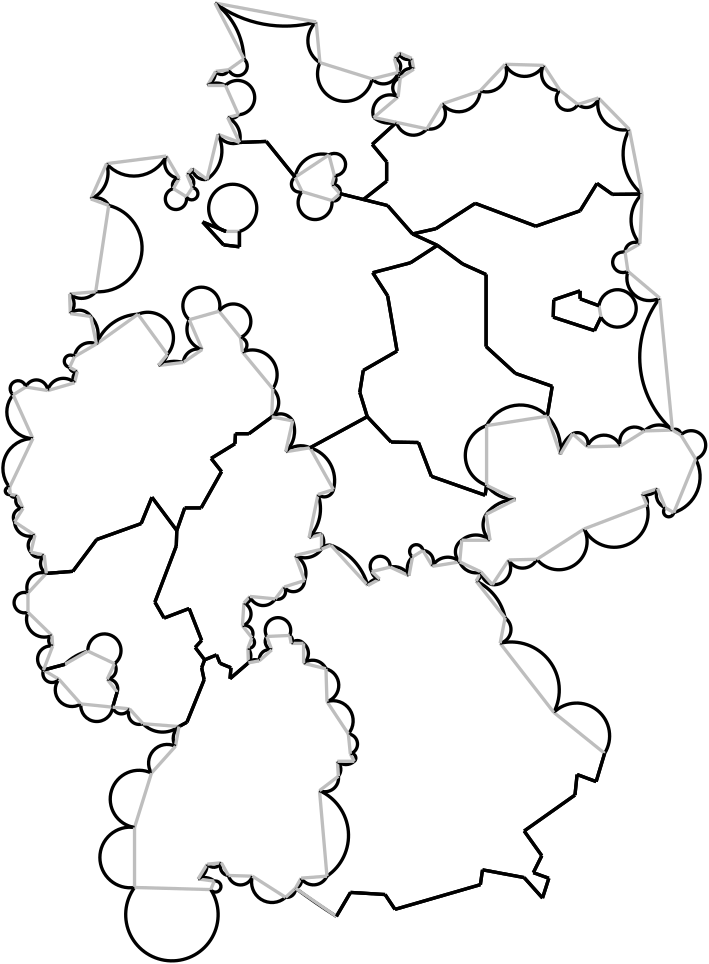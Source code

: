 <?xml version="1.0"?>
<!DOCTYPE ipe SYSTEM "ipe.dtd">
<ipe version="70005" creator="Ipe 7.1.1">
<info created="D:20110803231932" modified="D:20121130224223"/>
<ipestyle name="basic">
<pen name="heavier" value="0.8"/>
<pen name="fat" value="1.2"/>
<pen name="ultrafat" value="2"/>
<color name="red" value="1 0 0"/>
<color name="green" value="0 1 0"/>
<color name="blue" value="0 0 1"/>
<color name="yellow" value="1 1 0"/>
<color name="orange" value="1 0.647 0"/>
<color name="gold" value="1 0.843 0"/>
<color name="purple" value="0.627 0.125 0.941"/>
<color name="gray" value="0.745"/>
<color name="lightblue" value="0.678 0.847 0.902"/>
<color name="lightcyan" value="0.878 1 1"/>
<color name="lightgray" value="0.827"/>
<color name="lightgreen" value="0.565 0.933 0.565"/>
<color name="lightyellow" value="1 1 0.878"/>
<dashstyle name="dashed" value="[4] 0"/>
<dashstyle name="dotted" value="[1 3] 0"/>
<dashstyle name="dash dotted" value="[4 2 1 2] 0"/>
<dashstyle name="dash dot dotted" value="[4 2 1 2 1 2] 0"/>
</ipestyle>
<page>
<layer name="alpha"/>
<layer name="beta"/>
<view layers="alpha beta" active="beta"/>
<path layer="beta" stroke="black" pen="fat">
240.012 462.997 m
245.094 471.636 l
</path>
<path stroke="black" pen="fat">
245.094 471.636 m
257.545 470.874 l
</path>
<path stroke="black" pen="fat">
257.545 470.874 m
261.103 465.538 l
</path>
<path stroke="black" pen="fat">
261.103 465.538 m
291.849 474.432 l
</path>
<path stroke="black" pen="fat">
291.849 474.432 m
292.612 479.768 l
</path>
<path stroke="black" pen="fat">
292.612 479.768 m
307.604 476.973 l
</path>
<path stroke="black" pen="fat">
307.604 476.973 m
314.21 469.604 l
</path>
<path stroke="black" pen="fat">
314.21 469.604 m
316.497 476.719 l
</path>
<path stroke="black" pen="fat">
316.497 476.719 m
310.907 478.751 l
</path>
<path stroke="black" pen="fat">
310.907 478.751 m
313.956 484.85 l
</path>
<path stroke="black" pen="fat">
313.956 484.85 m
307.604 493.743 l
</path>
<path stroke="black" pen="fat">
307.604 493.743 m
325.899 506.703 l
</path>
<path stroke="black" pen="fat">
325.899 506.703 m
326.661 514.072 l
</path>
<path stroke="black" pen="fat">
326.661 514.072 m
333.522 511.531 l
</path>
<path stroke="black" pen="fat">
333.522 511.531 m
336.571 521.695 l
</path>
<path stroke="black" pen="fat">
157.489 548.385 m
3.4507 0 0 -3.4507 157.842 544.952 161.069 543.73 a
</path>
<path layer="alpha" stroke="gray" pen="fat">
157.489 548.385 m
161.069 543.73 l
</path>
<path layer="beta" stroke="black" pen="fat">
160.143 553.976 m
3.64195 0 0 -3.64195 157.081 552.004 157.489 548.385 a
</path>
<path layer="alpha" stroke="gray" pen="fat">
160.143 553.976 m
157.489 548.385 l
</path>
<path layer="beta" stroke="black" pen="fat">
150.526 558.495 m
-5.97714 0 0 5.97714 156.499 558.714 160.143 553.976 a
</path>
<path layer="alpha" stroke="gray" pen="fat">
150.526 558.495 m
160.143 553.976 l
</path>
<path layer="beta" stroke="black" pen="fat">
142.272 553.755 m
18.111 0 0 -18.111 155.101 540.971 150.526 558.495 a
</path>
<path layer="alpha" stroke="gray" pen="fat">
142.272 553.755 m
150.526 558.495 l
</path>
<path layer="beta" stroke="black" pen="fat">
134.56 551.679 m
142.272 553.755 l
</path>
<path stroke="black" pen="fat">
161.069 543.73 m
159.472 538.321 l
</path>
<path stroke="black" pen="fat">
140.15 548.376 m
3.29166 0 0 -3.29166 137.632 550.496 134.56 551.679 a
</path>
<path layer="alpha" stroke="gray" pen="fat">
140.15 548.376 m
134.56 551.679 l
</path>
<path layer="beta" stroke="black" pen="fat">
148.027 539.482 m
6.02032 0 0 -6.02032 144.821 544.577 140.15 548.376 a
</path>
<path layer="alpha" stroke="gray" pen="fat">
148.027 539.482 m
140.15 548.376 l
</path>
<path layer="beta" stroke="black" pen="fat">
159.472 538.321 m
5.75188 0 0 -5.75188 153.751 538.915 148.027 539.482 a
</path>
<path layer="alpha" stroke="gray" pen="fat">
159.472 538.321 m
148.027 539.482 l
</path>
<path layer="beta" stroke="black" pen="fat">
142.272 553.755 m
134.56 551.679 l
</path>
<path stroke="black" pen="fat">
159.472 538.321 m
161.069 543.73 l
</path>
<path stroke="black" pen="fat">
189.175 559.842 m
192.576 555.366 l
</path>
<path stroke="black" pen="fat">
191.502 562.348 m
189.175 559.842 l
</path>
<path stroke="black" pen="fat">
187.004 573.842 m
191.502 562.348 l
</path>
<path stroke="black" pen="fat">
177.985 570.4 m
187.004 573.842 l
</path>
<path stroke="black" pen="fat">
174.674 576.133 m
177.985 570.4 l
</path>
<path stroke="black" pen="fat">
182.372 596.362 m
174.674 576.133 l
</path>
<path stroke="black" pen="fat">
182.551 601.911 m
182.372 596.362 l
</path>
<path stroke="black" pen="fat">
173.6 613.906 m
182.551 601.911 l
</path>
<path stroke="black" pen="fat">
169.733 604.426 m
173.6 613.906 l
</path>
<path stroke="black" pen="fat">
153.729 598.689 m
169.733 604.426 l
</path>
<path stroke="black" pen="fat">
145.136 587.232 m
153.729 598.689 l
</path>
<path stroke="black" pen="fat">
135.576 586.491 m
145.136 587.232 l
</path>
<path stroke="black" pen="fat">
128.969 579.376 m
5.35403 0 0 -5.35403 133.927 581.397 135.576 586.491 a
</path>
<path layer="alpha" stroke="gray" pen="fat">
128.969 579.376 m
135.576 586.491 l
</path>
<path layer="beta" stroke="black" pen="fat">
128.969 572.515 m
-3.6748 0 0 3.6748 127.652 575.946 128.969 579.376 a
</path>
<path layer="alpha" stroke="gray" pen="fat">
128.969 572.515 m
128.969 579.376 l
</path>
<path layer="beta" stroke="black" pen="fat">
137.609 564.13 m
6.45104 0 0 -6.45104 134.904 569.986 128.969 572.515 a
</path>
<path layer="alpha" stroke="gray" pen="fat">
137.609 564.13 m
128.969 572.515 l
</path>
<path layer="beta" stroke="black" pen="fat">
137.863 560.318 m
2.05177 0 0 -2.05177 138.483 562.274 137.609 564.13 a
</path>
<path layer="alpha" stroke="gray" pen="fat">
137.863 560.318 m
137.609 564.13 l
</path>
<path layer="beta" stroke="black" pen="fat">
134.56 551.679 m
4.73885 0 0 -4.73885 137.178 555.629 137.863 560.318 a
</path>
<path layer="alpha" stroke="gray" pen="fat">
134.56 551.679 m
137.863 560.318 l
</path>
<path layer="beta" stroke="black" pen="fat">
165.56 537.703 m
3.27858 0 0 -3.27858 162.635 539.184 159.472 538.321 a
</path>
<path layer="alpha" stroke="gray" pen="fat">
165.56 537.703 m
159.472 538.321 l
</path>
<path layer="beta" stroke="black" pen="fat">
170.388 532.367 m
3.85946 0 0 -3.85946 169.009 535.972 165.56 537.703 a
</path>
<path layer="alpha" stroke="gray" pen="fat">
170.388 532.367 m
165.56 537.703 l
</path>
<path layer="beta" stroke="black" pen="fat">
183.347 531.351 m
9.73392 0 0 -9.73392 177.434 539.083 170.388 532.367 a
</path>
<path layer="alpha" stroke="gray" pen="fat">
183.347 531.351 m
170.388 532.367 l
</path>
<path layer="beta" stroke="black" pen="fat">
186.213 532.92 m
183.347 531.351 l
</path>
<path stroke="black" pen="fat">
192.397 548.206 m
186.213 532.92 l
</path>
<path stroke="black" pen="fat">
191.502 552.502 m
192.397 548.206 l
</path>
<path stroke="black" pen="fat">
192.576 555.366 m
191.502 552.502 l
</path>
<path stroke="black" pen="fat">
200.274 709.591 m
-8.65994 0 0 8.65994 202.691 717.907 205.108 709.591 a
</path>
<path layer="alpha" stroke="gray" pen="fat">
200.274 709.591 m
205.108 709.591 l
</path>
<path layer="beta" stroke="black" pen="fat">
191.86 712.993 m
200.274 709.591 l
</path>
<path stroke="black" pen="fat">
199.379 704.758 m
191.86 712.993 l
</path>
<path stroke="black" pen="fat">
205.108 704.042 m
199.379 704.758 l
</path>
<path stroke="black" pen="fat">
205.108 709.591 m
205.108 704.042 l
</path>
<path stroke="black" pen="fat">
182.551 601.911 m
173.6 613.906 l
</path>
<path stroke="black" pen="fat">
173.6 613.906 m
169.733 604.426 l
</path>
<path stroke="black" pen="fat">
169.733 604.426 m
153.729 598.689 l
</path>
<path stroke="black" pen="fat">
153.729 598.689 m
145.136 587.232 l
</path>
<path stroke="black" pen="fat">
145.136 587.232 m
135.576 586.491 l
</path>
<path stroke="black" pen="fat">
206.182 666.179 m
8.93056 0 0 -8.93056 209.741 657.988 217.102 652.932 a
</path>
<path layer="alpha" stroke="gray" pen="fat">
206.182 666.179 m
217.102 652.932 l
</path>
<path layer="beta" stroke="black" pen="fat">
205.466 671.371 m
2.72462 0 0 -2.72462 205.085 668.673 206.182 666.179 a
</path>
<path layer="alpha" stroke="gray" pen="fat">
205.466 671.371 m
206.182 666.179 l
</path>
<path layer="beta" stroke="black" pen="fat">
197.768 680.859 m
-6.3261 0 0 6.3261 202.893 677.15 205.466 671.371 a
</path>
<path layer="alpha" stroke="gray" pen="fat">
197.768 680.859 m
205.466 671.371 l
</path>
<path layer="beta" stroke="black" pen="fat">
187.027 677.815 m
-6.67031 0 0 6.67031 191.402 682.85 197.768 680.859 a
</path>
<path layer="alpha" stroke="gray" pen="fat">
187.027 677.815 m
197.768 680.859 l
</path>
<path layer="beta" stroke="black" pen="fat">
191.681 667.074 m
7.60711 0 0 -7.60711 193.813 674.376 187.027 677.815 a
</path>
<path layer="alpha" stroke="gray" pen="fat">
191.681 667.074 m
187.027 677.815 l
</path>
<path layer="beta" stroke="black" pen="fat">
184.878 662.42 m
5.34786 0 0 -5.34786 190.204 661.934 191.681 667.074 a
</path>
<path layer="alpha" stroke="gray" pen="fat">
184.878 662.42 m
191.681 667.074 l
</path>
<path layer="beta" stroke="black" pen="fat">
175.928 661.346 m
12.1559 0 0 -12.1559 181.748 650.674 184.878 662.42 a
</path>
<path layer="alpha" stroke="gray" pen="fat">
175.928 661.346 m
184.878 662.42 l
</path>
<path layer="beta" stroke="black" pen="fat">
179.15 665.284 m
6.83148 0 0 -6.83148 172.632 667.33 175.928 661.346 a
</path>
<path layer="alpha" stroke="gray" pen="fat">
179.15 665.284 m
175.928 661.346 l
</path>
<path layer="beta" stroke="black" pen="fat">
168.588 679.785 m
9.22451 0 0 -9.22451 172.129 671.267 179.15 665.284 a
</path>
<path layer="alpha" stroke="gray" pen="fat">
168.588 679.785 m
179.15 665.284 l
</path>
<path layer="beta" stroke="black" pen="fat">
153.617 669.074 m
16.9283 0 0 -16.9283 169.369 662.875 168.588 679.785 a
</path>
<path layer="alpha" stroke="gray" pen="fat">
153.617 669.074 m
168.588 679.785 l
</path>
<path layer="beta" stroke="black" pen="fat">
217.102 652.932 m
6.67881 0 0 -6.67881 212.567 648.029 216.744 642.817 a
</path>
<path layer="alpha" stroke="gray" pen="fat">
217.102 652.932 m
216.744 642.817 l
</path>
<path layer="beta" stroke="black" pen="fat">
145.74 664.501 m
5.62929 0 0 -5.62929 151.34 663.926 153.617 669.074 a
</path>
<path layer="alpha" stroke="gray" pen="fat">
145.74 664.501 m
153.617 669.074 l
</path>
<path layer="beta" stroke="black" pen="fat">
143.961 660.689 m
-2.20331 0 0 2.20331 144.256 662.873 145.74 664.501 a
</path>
<path layer="alpha" stroke="gray" pen="fat">
143.961 660.689 m
145.74 664.501 l
</path>
<path layer="beta" stroke="black" pen="fat">
146.756 659.164 m
2.02007 0 0 -2.02007 145.954 661.018 143.961 660.689 a
</path>
<path layer="alpha" stroke="gray" pen="fat">
146.756 659.164 m
143.961 660.689 l
</path>
<path layer="beta" stroke="black" pen="fat">
145.74 655.099 m
2.65174 0 0 -2.65174 147.825 656.737 146.756 659.164 a
</path>
<path layer="alpha" stroke="gray" pen="fat">
145.74 655.099 m
146.756 659.164 l
</path>
<path layer="beta" stroke="black" pen="fat">
136.084 652.304 m
5.81753 0 0 -5.81753 141.726 650.888 145.74 655.099 a
</path>
<path layer="alpha" stroke="gray" pen="fat">
136.084 652.304 m
145.74 655.099 l
</path>
<path layer="beta" stroke="black" pen="fat">
128.207 653.574 m
4.08942 0 0 -4.08942 132.002 652.051 136.084 652.304 a
</path>
<path layer="alpha" stroke="gray" pen="fat">
128.207 653.574 m
136.084 652.304 l
</path>
<path layer="beta" stroke="black" pen="fat">
123.633 650.779 m
-2.84925 0 0 2.84925 125.416 653.002 128.207 653.574 a
</path>
<path layer="alpha" stroke="gray" pen="fat">
123.633 650.779 m
128.207 653.574 l
</path>
<path layer="beta" stroke="black" pen="fat">
130.748 635.025 m
9.57093 0 0 -9.57093 130.937 644.594 123.633 650.779 a
</path>
<path layer="alpha" stroke="gray" pen="fat">
130.748 635.025 m
123.633 650.779 l
</path>
<path layer="beta" stroke="black" pen="fat">
122.363 617.492 m
10.7503 0 0 -10.7503 130.703 624.275 130.748 635.025 a
</path>
<path layer="alpha" stroke="gray" pen="fat">
122.363 617.492 m
130.748 635.025 l
</path>
<path layer="beta" stroke="black" pen="fat">
122.617 614.95 m
-1.32368 0 0 1.32368 122.145 616.186 122.363 617.492 a
</path>
<path layer="alpha" stroke="gray" pen="fat">
122.617 614.95 m
122.363 617.492 l
</path>
<path layer="beta" stroke="black" pen="fat">
125.158 614.442 m
1.46227 0 0 -1.46227 124.02 615.361 122.617 614.95 a
</path>
<path layer="alpha" stroke="gray" pen="fat">
125.158 614.442 m
122.617 614.95 l
</path>
<path layer="beta" stroke="black" pen="fat">
127.191 609.868 m
2.83997 0 0 -2.83997 127.401 612.7 125.158 614.442 a
</path>
<path layer="alpha" stroke="gray" pen="fat">
127.191 609.868 m
125.158 614.442 l
</path>
<path layer="beta" stroke="black" pen="fat">
124.141 605.04 m
3.24389 0 0 -3.24389 126.967 606.632 127.191 609.868 a
</path>
<path layer="alpha" stroke="gray" pen="fat">
124.141 605.04 m
127.191 609.868 l
</path>
<path layer="beta" stroke="black" pen="fat">
131.51 600.213 m
5.43324 0 0 -5.43324 129.569 605.288 124.141 605.04 a
</path>
<path layer="alpha" stroke="gray" pen="fat">
131.51 600.213 m
124.141 605.04 l
</path>
<path layer="beta" stroke="black" pen="fat">
129.986 594.114 m
3.85699 0 0 -3.85699 132.917 596.622 131.51 600.213 a
</path>
<path layer="alpha" stroke="gray" pen="fat">
129.986 594.114 m
131.51 600.213 l
</path>
<path layer="beta" stroke="black" pen="fat">
134.814 593.098 m
3.05619 0 0 -3.05619 132.772 595.371 129.986 594.114 a
</path>
<path layer="alpha" stroke="gray" pen="fat">
134.814 593.098 m
129.986 594.114 l
</path>
<path layer="beta" stroke="black" pen="fat">
135.576 586.491 m
4.12003 0 0 -4.12003 137.611 590.073 134.814 593.098 a
</path>
<path layer="alpha" stroke="gray" pen="fat">
135.576 586.491 m
134.814 593.098 l
</path>
<path layer="beta" stroke="black" pen="fat">
185.416 610.057 m
182.551 601.911 l
</path>
<path stroke="black" pen="fat">
191.323 610.057 m
185.416 610.057 l
</path>
<path stroke="black" pen="fat">
198.663 623.125 m
191.323 610.057 l
</path>
<path stroke="black" pen="fat">
194.904 627.888 m
198.663 623.125 l
</path>
<path stroke="black" pen="fat">
203.496 633.15 m
194.904 627.888 l
</path>
<path stroke="black" pen="fat">
203.675 636.76 m
203.496 633.15 l
</path>
<path stroke="black" pen="fat">
208.509 636.76 m
203.675 636.76 l
</path>
<path stroke="black" pen="fat">
216.744 642.817 m
208.509 636.76 l
</path>
<path stroke="black" pen="fat">
192.576 555.366 m
189.175 559.842 l
</path>
<path stroke="black" pen="fat">
189.175 559.842 m
191.502 562.348 l
</path>
<path stroke="black" pen="fat">
191.502 562.348 m
187.004 573.842 l
</path>
<path stroke="black" pen="fat">
187.004 573.842 m
177.985 570.4 l
</path>
<path stroke="black" pen="fat">
177.985 570.4 m
174.674 576.133 l
</path>
<path stroke="black" pen="fat">
174.674 576.133 m
182.372 596.362 l
</path>
<path stroke="black" pen="fat">
182.372 596.362 m
182.551 601.911 l
</path>
<path stroke="black" pen="fat">
182.551 601.911 m
185.416 610.057 l
</path>
<path stroke="black" pen="fat">
185.416 610.057 m
191.323 610.057 l
</path>
<path stroke="black" pen="fat">
191.323 610.057 m
198.663 623.125 l
</path>
<path stroke="black" pen="fat">
198.663 623.125 m
194.904 627.888 l
</path>
<path stroke="black" pen="fat">
194.904 627.888 m
203.496 633.15 l
</path>
<path stroke="black" pen="fat">
203.496 633.15 m
203.675 636.76 l
</path>
<path stroke="black" pen="fat">
203.675 636.76 m
208.509 636.76 l
</path>
<path stroke="black" pen="fat">
208.509 636.76 m
216.744 642.817 l
</path>
<path stroke="black" pen="fat">
230.528 631.718 m
12.2943 0 0 -12.2943 227.081 619.917 238.942 616.68 a
</path>
<path layer="alpha" stroke="gray" pen="fat">
230.528 631.718 m
238.942 616.68 l
</path>
<path layer="beta" stroke="black" pen="fat">
234.646 600.569 m
4.86609 0 0 -4.86609 230.588 597.883 234.646 595.198 a
</path>
<path layer="alpha" stroke="gray" pen="fat">
234.646 600.569 m
234.646 595.198 l
</path>
<path layer="beta" stroke="black" pen="fat">
230.17 599.316 m
4.4841 0 0 -4.4841 233.442 596.25 234.646 600.569 a
</path>
<path layer="alpha" stroke="gray" pen="fat">
230.17 599.316 m
234.646 600.569 l
</path>
<path layer="beta" stroke="black" pen="fat">
233.393 614.89 m
15.2942 0 0 -15.2942 218.988 609.751 230.17 599.316 a
</path>
<path layer="alpha" stroke="gray" pen="fat">
233.393 614.89 m
230.17 599.316 l
</path>
<path layer="beta" stroke="black" pen="fat">
238.942 616.68 m
3.37866 0 0 -3.37866 235.643 617.41 233.393 614.89 a
</path>
<path layer="alpha" stroke="gray" pen="fat">
238.942 616.68 m
233.393 614.89 l
</path>
<path layer="beta" stroke="black" pen="fat">
221.756 630.286 m
7.96123 0 0 -7.96123 227.206 624.483 230.528 631.718 a
</path>
<path layer="alpha" stroke="gray" pen="fat">
221.756 630.286 m
230.528 631.718 l
</path>
<path layer="beta" stroke="black" pen="fat">
224.263 641.385 m
10.1773 0 0 -10.1773 214.778 637.695 221.756 630.286 a
</path>
<path layer="alpha" stroke="gray" pen="fat">
224.263 641.385 m
221.756 630.286 l
</path>
<path layer="beta" stroke="black" pen="fat">
216.744 642.817 m
5.04818 0 0 -5.04818 219.888 638.867 224.263 641.385 a
</path>
<path layer="alpha" stroke="gray" pen="fat">
216.744 642.817 m
224.263 641.385 l
</path>
<path layer="beta" stroke="black" pen="fat">
196.873 557.157 m
192.576 555.366 l
</path>
<path stroke="black" pen="fat">
198.126 554.113 m
196.873 557.157 l
</path>
<path stroke="black" pen="fat">
202.064 552.502 m
198.126 554.113 l
</path>
<path stroke="black" pen="fat">
201.706 548.564 m
202.064 552.502 l
</path>
<path stroke="black" pen="fat">
208.33 554.292 m
201.706 548.564 l
</path>
<path stroke="black" pen="fat">
208.151 559.573 m
4.06292 0 0 -4.06292 205.156 556.828 208.33 554.292 a
</path>
<path layer="alpha" stroke="gray" pen="fat">
208.151 559.573 m
208.33 554.292 l
</path>
<path layer="beta" stroke="black" pen="fat">
209.583 563.333 m
2.05437 0 0 -2.05437 208.478 561.601 208.151 559.573 a
</path>
<path layer="alpha" stroke="gray" pen="fat">
209.583 563.333 m
208.151 559.573 l
</path>
<path layer="beta" stroke="black" pen="fat">
206.182 567.629 m
2.94527 0 0 -2.94527 207.035 564.81 209.583 563.333 a
</path>
<path layer="alpha" stroke="gray" pen="fat">
206.182 567.629 m
209.583 563.333 l
</path>
<path layer="beta" stroke="black" pen="fat">
206.719 575.864 m
4.42232 0 0 -4.42232 204.863 571.85 206.182 567.629 a
</path>
<path layer="alpha" stroke="gray" pen="fat">
206.719 575.864 m
206.182 567.629 l
</path>
<path layer="beta" stroke="black" pen="fat">
208.867 578.191 m
1.77217 0 0 -1.77217 207.208 577.567 206.719 575.864 a
</path>
<path layer="alpha" stroke="gray" pen="fat">
208.867 578.191 m
206.719 575.864 l
</path>
<path layer="beta" stroke="black" pen="fat">
217.997 577.296 m
5.13119 0 0 -5.13119 213.656 580.032 208.867 578.191 a
</path>
<path layer="alpha" stroke="gray" pen="fat">
217.997 577.296 m
208.867 578.191 l
</path>
<path layer="beta" stroke="black" pen="fat">
221.219 581.593 m
2.82867 0 0 -2.82867 218.897 579.978 217.997 577.296 a
</path>
<path layer="alpha" stroke="gray" pen="fat">
221.219 581.593 m
217.997 577.296 l
</path>
<path layer="beta" stroke="black" pen="fat">
228.559 583.92 m
4.04546 0 0 -4.04546 224.514 583.941 221.219 581.593 a
</path>
<path layer="alpha" stroke="gray" pen="fat">
228.559 583.92 m
221.219 581.593 l
</path>
<path layer="beta" stroke="black" pen="fat">
225.217 592.95 m
7.30963 0 0 -7.30963 221.73 586.526 228.559 583.92 a
</path>
<path layer="alpha" stroke="gray" pen="fat">
225.217 592.95 m
228.559 583.92 l
</path>
<path layer="beta" stroke="black" pen="fat">
234.646 595.198 m
7.34074 0 0 -7.34074 228.653 599.437 225.217 592.95 a
</path>
<path layer="alpha" stroke="gray" pen="fat">
234.646 595.198 m
225.217 592.95 l
</path>
<path layer="beta" stroke="black" pen="fat">
238.405 726.419 m
2.45793 0 0 -2.45793 238.955 724.023 241.27 723.197 a
</path>
<path layer="alpha" stroke="gray" pen="fat">
238.405 726.419 m
241.27 723.197 l
</path>
<path layer="beta" stroke="black" pen="fat">
239.3 729.642 m
1.91145 0 0 -1.91145 237.961 728.278 238.405 726.419 a
</path>
<path layer="alpha" stroke="gray" pen="fat">
239.3 729.642 m
238.405 726.419 l
</path>
<path layer="beta" stroke="black" pen="fat">
237.331 737.16 m
-4.01836 0 0 4.01836 239.306 733.66 239.3 729.642 a
</path>
<path layer="alpha" stroke="gray" pen="fat">
237.331 737.16 m
239.3 729.642 l
</path>
<path layer="beta" stroke="black" pen="fat">
225.158 729.104 m
9.87713 0 0 -9.87713 234.917 727.582 237.331 737.16 a
</path>
<path layer="alpha" stroke="gray" pen="fat">
225.158 729.104 m
237.331 737.16 l
</path>
<path layer="beta" stroke="black" pen="fat">
227.664 723.913 m
2.90197 0 0 -2.90197 226.716 726.656 225.158 729.104 a
</path>
<path layer="alpha" stroke="gray" pen="fat">
227.664 723.913 m
225.158 729.104 l
</path>
<path layer="beta" stroke="black" pen="fat">
238.405 720.691 m
-6.11171 0 0 6.11171 232.336 719.972 227.664 723.913 a
</path>
<path layer="alpha" stroke="gray" pen="fat">
238.405 720.691 m
227.664 723.913 l
</path>
<path layer="beta" stroke="black" pen="fat">
241.27 723.197 m
2.15435 0 0 -2.15435 239.173 722.704 238.405 720.691 a
</path>
<path layer="alpha" stroke="gray" pen="fat">
241.27 723.197 m
238.405 720.691 l
</path>
<path layer="beta" stroke="black" pen="fat">
183.347 531.351 m
186.213 532.92 l
</path>
<path stroke="black" pen="fat">
186.213 532.92 m
192.397 548.206 l
</path>
<path stroke="black" pen="fat">
192.397 548.206 m
191.502 552.502 l
</path>
<path stroke="black" pen="fat">
191.502 552.502 m
192.576 555.366 l
</path>
<path stroke="black" pen="fat">
192.576 555.366 m
196.873 557.157 l
</path>
<path stroke="black" pen="fat">
196.873 557.157 m
198.126 554.113 l
</path>
<path stroke="black" pen="fat">
198.126 554.113 m
202.064 552.502 l
</path>
<path stroke="black" pen="fat">
202.064 552.502 m
201.706 548.564 l
</path>
<path stroke="black" pen="fat">
201.706 548.564 m
208.33 554.292 l
</path>
<path stroke="black" pen="fat">
245.029 521.532 m
1.55408 0 0 -1.55408 245.468 520.041 246.461 518.846 a
</path>
<path layer="alpha" stroke="gray" pen="fat">
245.029 521.532 m
246.461 518.846 l
</path>
<path layer="beta" stroke="black" pen="fat">
244.313 528.692 m
3.66992 0 0 -3.66992 243.951 525.04 245.029 521.532 a
</path>
<path layer="alpha" stroke="gray" pen="fat">
244.313 528.692 m
245.029 521.532 l
</path>
<path layer="beta" stroke="black" pen="fat">
236.615 540.329 m
7.26138 0 0 -7.26138 238.784 533.399 244.313 528.692 a
</path>
<path layer="alpha" stroke="gray" pen="fat">
236.615 540.329 m
244.313 528.692 l
</path>
<path layer="beta" stroke="black" pen="fat">
236.257 552.144 m
6.15735 0 0 -6.15735 234.71 546.184 236.615 540.329 a
</path>
<path layer="alpha" stroke="gray" pen="fat">
236.257 552.144 m
236.615 540.329 l
</path>
<path layer="beta" stroke="black" pen="fat">
228.201 554.113 m
5.30076 0 0 -5.30076 231.445 549.921 236.257 552.144 a
</path>
<path layer="alpha" stroke="gray" pen="fat">
228.201 554.113 m
236.257 552.144 l
</path>
<path layer="beta" stroke="black" pen="fat">
228.201 561.274 m
4.55594 0 0 -4.55594 225.384 557.693 228.201 554.113 a
</path>
<path layer="alpha" stroke="gray" pen="fat">
228.201 561.274 m
228.201 554.113 l
</path>
<path layer="beta" stroke="black" pen="fat">
223.726 561.274 m
2.91477 0 0 -2.91477 225.963 559.406 228.201 561.274 a
</path>
<path layer="alpha" stroke="gray" pen="fat">
223.726 561.274 m
228.201 561.274 l
</path>
<path layer="beta" stroke="black" pen="fat">
223.189 564.138 m
1.89657 0 0 -1.89657 222.264 562.482 223.726 561.274 a
</path>
<path layer="alpha" stroke="gray" pen="fat">
223.189 564.138 m
223.726 561.274 l
</path>
<path layer="beta" stroke="black" pen="fat">
214.954 563.78 m
-4.58567 0 0 4.58567 218.984 565.968 223.189 564.138 a
</path>
<path layer="alpha" stroke="gray" pen="fat">
214.954 563.78 m
223.189 564.138 l
</path>
<path layer="beta" stroke="black" pen="fat">
216.744 558.947 m
3.12689 0 0 -3.12689 217.51 561.979 214.954 563.78 a
</path>
<path layer="alpha" stroke="gray" pen="fat">
216.744 558.947 m
214.954 563.78 l
</path>
<path layer="beta" stroke="black" pen="fat">
212.268 555.008 m
3.63061 0 0 -3.63061 215.875 555.422 216.744 558.947 a
</path>
<path layer="alpha" stroke="gray" pen="fat">
212.268 555.008 m
216.744 558.947 l
</path>
<path layer="beta" stroke="black" pen="fat">
208.33 554.292 m
3.07959 0 0 -3.07959 210.718 552.347 212.268 555.008 a
</path>
<path layer="alpha" stroke="gray" pen="fat">
208.33 554.292 m
212.268 555.008 l
</path>
<path layer="beta" stroke="black" pen="fat">
227.306 476.777 m
2.81692 0 0 -2.81692 224.628 475.903 225.274 473.161 a
</path>
<path layer="alpha" stroke="gray" pen="fat">
227.306 476.777 m
225.274 473.161 l
</path>
<path layer="beta" stroke="black" pen="fat">
236.615 477.493 m
5.31364 0 0 -5.31364 231.766 479.666 227.306 476.777 a
</path>
<path layer="alpha" stroke="gray" pen="fat">
236.615 477.493 m
227.306 476.777 l
</path>
<path layer="beta" stroke="black" pen="fat">
233.93 508.284 m
17.7011 0 0 -17.7011 226.674 492.139 236.615 477.493 a
</path>
<path layer="alpha" stroke="gray" pen="fat">
233.93 508.284 m
236.615 477.493 l
</path>
<path layer="beta" stroke="black" pen="fat">
240.732 513.476 m
4.89913 0 0 -4.89913 235.883 512.777 233.93 508.284 a
</path>
<path layer="alpha" stroke="gray" pen="fat">
240.732 513.476 m
233.93 508.284 l
</path>
<path layer="beta" stroke="black" pen="fat">
240.374 518.846 m
3.95328 0 0 -3.95328 237.663 515.968 240.732 513.476 a
</path>
<path layer="alpha" stroke="gray" pen="fat">
240.374 518.846 m
240.732 513.476 l
</path>
<path layer="beta" stroke="black" pen="fat">
246.461 518.846 m
4.48337 0 0 -4.48337 243.417 522.138 240.374 518.846 a
</path>
<path layer="alpha" stroke="gray" pen="fat">
246.461 518.846 m
240.374 518.846 l
</path>
<path layer="beta" stroke="black" pen="fat">
182.077 524.236 m
5.41258 0 0 -5.41258 186.679 527.085 183.347 531.351 a
</path>
<path layer="alpha" stroke="gray" pen="fat">
182.077 524.236 m
183.347 531.351 l
</path>
<path layer="beta" stroke="black" pen="fat">
173.437 514.58 m
6.73514 0 0 -6.73514 179.129 518.18 182.077 524.236 a
</path>
<path layer="alpha" stroke="gray" pen="fat">
173.437 514.58 m
182.077 524.236 l
</path>
<path layer="beta" stroke="black" pen="fat">
167.339 495.014 m
-10.3574 0 0 10.3574 168.949 505.246 173.437 514.58 a
</path>
<path layer="alpha" stroke="gray" pen="fat">
167.339 495.014 m
173.437 514.58 l
</path>
<path layer="beta" stroke="black" pen="fat">
167.339 473.415 m
-10.9114 0 0 10.9114 165.78 484.215 167.339 495.014 a
</path>
<path layer="alpha" stroke="gray" pen="fat">
167.339 473.415 m
167.339 495.014 l
</path>
<path layer="beta" stroke="black" pen="fat">
194.782 472.653 m
-16.6381 0 0 16.6381 180.8 463.635 167.339 473.415 a
</path>
<path layer="alpha" stroke="gray" pen="fat">
194.782 472.653 m
167.339 473.415 l
</path>
<path layer="beta" stroke="black" pen="fat">
196.052 475.702 m
-1.99977 0 0 1.99977 196.458 473.744 194.782 472.653 a
</path>
<path layer="alpha" stroke="gray" pen="fat">
196.052 475.702 m
194.782 472.653 l
</path>
<path layer="beta" stroke="black" pen="fat">
190.208 476.464 m
5.4441 0 0 -5.4441 192.538 471.544 196.052 475.702 a
</path>
<path layer="alpha" stroke="gray" pen="fat">
190.208 476.464 m
196.052 475.702 l
</path>
<path layer="beta" stroke="black" pen="fat">
193.511 481.801 m
5.81373 0 0 -5.81373 187.698 481.708 190.208 476.464 a
</path>
<path layer="alpha" stroke="gray" pen="fat">
193.511 481.801 m
190.208 476.464 l
</path>
<path layer="beta" stroke="black" pen="fat">
198.593 482.309 m
3.06578 0 0 -3.06578 195.883 483.743 193.511 481.801 a
</path>
<path layer="alpha" stroke="gray" pen="fat">
198.593 482.309 m
193.511 481.801 l
</path>
<path layer="beta" stroke="black" pen="fat">
201.135 477.735 m
3.13154 0 0 -3.13154 201.368 480.858 198.593 482.309 a
</path>
<path layer="alpha" stroke="gray" pen="fat">
201.135 477.735 m
198.593 482.309 l
</path>
<path layer="beta" stroke="black" pen="fat">
209.774 477.481 m
4.48411 0 0 -4.48411 205.49 478.805 201.135 477.735 a
</path>
<path layer="alpha" stroke="gray" pen="fat">
209.774 477.481 m
201.135 477.735 l
</path>
<path layer="beta" stroke="black" pen="fat">
221.717 469.858 m
7.36441 0 0 -7.36441 216.828 475.365 209.774 477.481 a
</path>
<path layer="alpha" stroke="gray" pen="fat">
221.717 469.858 m
209.774 477.481 l
</path>
<path layer="beta" stroke="black" pen="fat">
225.274 473.161 m
3.12535 0 0 -3.12535 222.156 472.952 221.717 469.858 a
</path>
<path layer="alpha" stroke="gray" pen="fat">
225.274 473.161 m
221.717 469.858 l
</path>
<path layer="beta" stroke="black" pen="fat">
214.775 741.994 m
205.154 741.621 l
</path>
<path stroke="black" pen="fat">
225.158 729.104 m
214.775 741.994 l
</path>
<path stroke="black" pen="fat">
249.736 721.08 m
241.27 723.197 l
</path>
<path stroke="black" pen="fat">
258.097 727.672 m
249.736 721.08 l
</path>
<path stroke="black" pen="fat">
258.097 734.654 m
258.097 727.672 l
</path>
<path stroke="black" pen="fat">
252.906 740.92 m
258.097 734.654 l
</path>
<path stroke="black" pen="fat">
261.639 748.854 m
252.906 740.92 l
</path>
<path stroke="black" pen="fat">
200.274 709.591 m
191.86 712.993 l
</path>
<path stroke="black" pen="fat">
191.86 712.993 m
199.379 704.758 l
</path>
<path stroke="black" pen="fat">
199.379 704.758 m
205.108 704.042 l
</path>
<path stroke="black" pen="fat">
205.108 704.042 m
205.108 709.591 l
</path>
<path stroke="black" pen="fat">
205.154 741.621 m
214.775 741.994 l
</path>
<path stroke="black" pen="fat">
214.775 741.994 m
225.158 729.104 l
</path>
<path stroke="black" pen="fat">
241.27 723.197 m
249.736 721.08 l
</path>
<path stroke="black" pen="fat">
267.406 708.696 m
276.357 704.579 l
</path>
<path stroke="black" pen="fat">
258.455 718.9 m
267.406 708.696 l
</path>
<path stroke="black" pen="fat">
249.736 721.08 m
258.455 718.9 l
</path>
<path stroke="black" pen="fat">
251.116 642.907 m
230.528 631.718 l
</path>
<path stroke="black" pen="fat">
248.43 651.679 m
251.116 642.907 l
</path>
<path stroke="black" pen="fat">
249.683 659.556 m
248.43 651.679 l
</path>
<path stroke="black" pen="fat">
261.857 666.537 m
249.683 659.556 l
</path>
<path stroke="black" pen="fat">
258.455 686.408 m
261.857 666.537 l
</path>
<path stroke="black" pen="fat">
253.085 694.733 m
258.455 686.408 l
</path>
<path stroke="black" pen="fat">
266.69 698.313 m
253.085 694.733 l
</path>
<path stroke="black" pen="fat">
276.357 704.579 m
266.69 698.313 l
</path>
<path stroke="black" pen="fat">
230.528 631.718 m
251.116 642.907 l
</path>
<path stroke="black" pen="fat">
293.543 614.622 m
294.08 618.202 l
</path>
<path stroke="black" pen="fat">
274.209 621.424 m
293.543 614.622 l
</path>
<path stroke="black" pen="fat">
269.555 633.598 m
274.209 621.424 l
</path>
<path stroke="black" pen="fat">
259.709 633.777 m
269.555 633.598 l
</path>
<path stroke="black" pen="fat">
251.116 642.907 m
259.709 633.777 l
</path>
<path stroke="black" pen="fat">
251.116 642.907 m
248.43 651.679 l
</path>
<path stroke="black" pen="fat">
248.43 651.679 m
249.683 659.556 l
</path>
<path stroke="black" pen="fat">
249.683 659.556 m
261.857 666.537 l
</path>
<path stroke="black" pen="fat">
261.857 666.537 m
258.455 686.408 l
</path>
<path stroke="black" pen="fat">
258.455 686.408 m
253.085 694.733 l
</path>
<path stroke="black" pen="fat">
253.085 694.733 m
266.69 698.313 l
</path>
<path stroke="black" pen="fat">
266.69 698.313 m
276.357 704.579 l
</path>
<path stroke="black" pen="fat">
294.08 618.202 m
293.543 614.622 l
</path>
<path stroke="black" pen="fat">
293.543 614.622 m
274.209 621.424 l
</path>
<path stroke="black" pen="fat">
274.209 621.424 m
269.555 633.598 l
</path>
<path stroke="black" pen="fat">
269.555 633.598 m
259.709 633.777 l
</path>
<path stroke="black" pen="fat">
259.709 633.777 m
251.116 642.907 l
</path>
<path stroke="black" pen="fat">
304.463 658.481 m
317.711 653.827 l
</path>
<path stroke="black" pen="fat">
293.901 668.148 m
304.463 658.481 l
</path>
<path stroke="black" pen="fat">
293.901 694.066 m
293.901 668.148 l
</path>
<path stroke="black" pen="fat">
285.487 697.866 m
293.901 694.066 l
</path>
<path stroke="black" pen="fat">
276.357 704.579 m
285.487 697.866 l
</path>
<path stroke="black" pen="fat">
317.711 653.827 m
315.921 643.086 l
</path>
<path stroke="black" pen="fat">
334.539 682.828 m
-6.73705 0 0 6.73705 341.208 681.874 335.255 678.72 a
</path>
<path layer="alpha" stroke="gray" pen="fat">
334.539 682.828 m
335.255 678.72 l
</path>
<path layer="beta" stroke="black" pen="fat">
327.736 685.334 m
334.539 682.828 l
</path>
<path stroke="black" pen="fat">
327.736 688.199 m
327.736 685.334 l
</path>
<path stroke="black" pen="fat">
318.248 684.976 m
327.736 688.199 l
</path>
<path stroke="black" pen="fat">
318.069 678.72 m
318.248 684.976 l
</path>
<path stroke="black" pen="fat">
332.927 673.877 m
318.069 678.72 l
</path>
<path stroke="black" pen="fat">
335.255 678.72 m
332.927 673.877 l
</path>
<path stroke="black" pen="fat">
234.646 595.198 m
3.35103 0 0 -3.35103 237.432 593.336 238.047 596.63 a
</path>
<path layer="alpha" stroke="gray" pen="fat">
234.646 595.198 m
238.047 596.63 l
</path>
<path layer="beta" stroke="black" pen="fat">
238.047 596.63 m
21.7473 0 0 -21.7473 230.346 576.292 251.295 582.13 a
</path>
<path layer="alpha" stroke="gray" pen="fat">
238.047 596.63 m
251.295 582.13 l
</path>
<path layer="beta" stroke="black" pen="fat">
251.295 582.13 m
4.19625 0 0 -4.19625 255.068 580.293 255.591 584.457 a
</path>
<path layer="alpha" stroke="gray" pen="fat">
251.295 582.13 m
255.591 584.457 l
</path>
<path layer="beta" stroke="black" pen="fat">
255.591 584.457 m
3.37227 0 0 -3.37227 256.034 587.8 252.727 587.142 a
</path>
<path layer="alpha" stroke="gray" pen="fat">
255.591 584.457 m
252.727 587.142 l
</path>
<path layer="beta" stroke="black" pen="fat">
252.727 587.142 m
-3.59761 0 0 3.59761 255.766 589.067 259.35 588.753 a
</path>
<path layer="alpha" stroke="gray" pen="fat">
252.727 587.142 m
259.35 588.753 l
</path>
<path layer="beta" stroke="black" pen="fat">
259.35 588.753 m
6.12803 0 0 -6.12803 260.723 582.781 266.153 585.621 a
</path>
<path layer="alpha" stroke="gray" pen="fat">
259.35 588.753 m
266.153 585.621 l
</path>
<path layer="beta" stroke="black" pen="fat">
266.153 585.621 m
5.65937 0 0 -5.65937 271.185 588.21 267.406 592.423 a
</path>
<path layer="alpha" stroke="gray" pen="fat">
266.153 585.621 m
267.406 592.423 l
</path>
<path layer="beta" stroke="black" pen="fat">
267.406 592.423 m
-2.41516 0 0 2.41516 268.775 594.413 271.166 594.751 a
</path>
<path layer="alpha" stroke="gray" pen="fat">
267.406 592.423 m
271.166 594.751 l
</path>
<path layer="beta" stroke="black" pen="fat">
271.166 594.751 m
4.03759 0 0 -4.03759 270.905 590.722 274.567 589.022 a
</path>
<path layer="alpha" stroke="gray" pen="fat">
271.166 594.751 m
274.567 589.022 l
</path>
<path layer="beta" stroke="black" pen="fat">
274.567 589.022 m
6.32138 0 0 -6.32138 280.117 585.996 284.413 590.633 a
</path>
<path layer="alpha" stroke="gray" pen="fat">
274.567 589.022 m
284.413 590.633 l
</path>
<path layer="beta" stroke="black" pen="fat">
318.276 536.433 m
11.8302 0 0 -11.8302 326.542 527.97 336.571 521.695 a
</path>
<path layer="alpha" stroke="gray" pen="fat">
318.276 536.433 m
336.571 521.695 l
</path>
<path layer="beta" stroke="black" pen="fat">
298.964 561.335 m
17.3271 0 0 -17.3271 302.924 544.466 318.276 536.433 a
</path>
<path layer="alpha" stroke="gray" pen="fat">
298.964 561.335 m
318.276 536.433 l
</path>
<path layer="beta" stroke="black" pen="fat">
300.743 570.482 m
5.13542 0 0 -5.13542 297.734 566.321 298.964 561.335 a
</path>
<path layer="alpha" stroke="gray" pen="fat">
300.743 570.482 m
298.964 561.335 l
</path>
<path layer="beta" stroke="black" pen="fat">
290.325 583.696 m
18.7079 0 0 -18.7079 282.412 566.744 300.743 570.482 a
</path>
<path layer="alpha" stroke="gray" pen="fat">
290.325 583.696 m
300.743 570.482 l
</path>
<path layer="beta" stroke="black" pen="fat">
292.103 586.999 m
3.28638 0 0 -3.28638 288.838 586.627 290.325 583.696 a
</path>
<path layer="alpha" stroke="gray" pen="fat">
292.103 586.999 m
290.325 583.696 l
</path>
<path layer="beta" stroke="black" pen="fat">
240.012 462.997 m
236.528 0 0 -236.528 366.83 662.653 225.274 473.161 a
</path>
<path layer="alpha" stroke="gray" pen="fat">
240.012 462.997 m
225.274 473.161 l
</path>
<path layer="beta" stroke="black" pen="fat">
245.094 471.636 m
240.012 462.997 l
</path>
<path stroke="black" pen="fat">
257.545 470.874 m
245.094 471.636 l
</path>
<path stroke="black" pen="fat">
261.103 465.538 m
257.545 470.874 l
</path>
<path stroke="black" pen="fat">
291.849 474.432 m
261.103 465.538 l
</path>
<path stroke="black" pen="fat">
292.612 479.768 m
291.849 474.432 l
</path>
<path stroke="black" pen="fat">
307.604 476.973 m
292.612 479.768 l
</path>
<path stroke="black" pen="fat">
314.21 469.604 m
307.604 476.973 l
</path>
<path stroke="black" pen="fat">
316.497 476.719 m
314.21 469.604 l
</path>
<path stroke="black" pen="fat">
310.907 478.751 m
316.497 476.719 l
</path>
<path stroke="black" pen="fat">
313.956 484.85 m
310.907 478.751 l
</path>
<path stroke="black" pen="fat">
307.604 493.743 m
313.956 484.85 l
</path>
<path stroke="black" pen="fat">
325.899 506.703 m
307.604 493.743 l
</path>
<path stroke="black" pen="fat">
326.661 514.072 m
325.899 506.703 l
</path>
<path stroke="black" pen="fat">
333.522 511.531 m
326.661 514.072 l
</path>
<path stroke="black" pen="fat">
336.571 521.695 m
333.522 511.531 l
</path>
<path stroke="black" pen="fat">
249.736 721.08 m
258.097 727.672 l
</path>
<path stroke="black" pen="fat">
258.097 727.672 m
258.097 734.654 l
</path>
<path stroke="black" pen="fat">
258.097 734.654 m
252.906 740.92 l
</path>
<path stroke="black" pen="fat">
252.906 740.92 m
261.639 748.854 l
</path>
<path stroke="black" pen="fat">
267.406 708.696 m
258.455 718.9 l
</path>
<path stroke="black" pen="fat">
258.455 718.9 m
249.736 721.08 l
</path>
<path stroke="black" pen="fat">
275.82 710.576 m
267.406 708.696 l
</path>
<path stroke="black" pen="fat">
289.963 719.706 m
275.82 710.576 l
</path>
<path stroke="black" pen="fat">
311.803 711.471 m
289.963 719.706 l
</path>
<path stroke="black" pen="fat">
327.736 717.021 m
311.803 711.471 l
</path>
<path stroke="black" pen="fat">
333.822 726.867 m
327.736 717.021 l
</path>
<path stroke="black" pen="fat">
339.372 722.928 m
333.822 726.867 l
</path>
<path stroke="black" pen="fat">
350.039 723.054 m
339.372 722.928 l
</path>
<path stroke="black" pen="fat">
276.357 704.579 m
267.406 708.696 l
</path>
<path stroke="black" pen="fat">
317.711 653.827 m
304.463 658.481 l
</path>
<path stroke="black" pen="fat">
304.463 658.481 m
293.901 668.148 l
</path>
<path stroke="black" pen="fat">
293.901 668.148 m
293.901 694.066 l
</path>
<path stroke="black" pen="fat">
293.901 694.066 m
285.487 697.866 l
</path>
<path stroke="black" pen="fat">
285.487 697.866 m
276.357 704.579 l
</path>
<path stroke="black" pen="fat">
315.921 643.086 m
317.711 653.827 l
</path>
<path stroke="black" pen="fat">
334.539 682.828 m
327.736 685.334 l
</path>
<path stroke="black" pen="fat">
327.736 685.334 m
327.736 688.199 l
</path>
<path stroke="black" pen="fat">
327.736 688.199 m
318.248 684.976 l
</path>
<path stroke="black" pen="fat">
318.248 684.976 m
318.069 678.72 l
</path>
<path stroke="black" pen="fat">
318.069 678.72 m
332.927 673.877 l
</path>
<path stroke="black" pen="fat">
332.927 673.877 m
335.255 678.72 l
</path>
<path stroke="black" pen="fat">
267.406 708.696 m
275.82 710.576 l
</path>
<path stroke="black" pen="fat">
275.82 710.576 m
289.963 719.706 l
</path>
<path stroke="black" pen="fat">
289.963 719.706 m
311.803 711.471 l
</path>
<path stroke="black" pen="fat">
311.803 711.471 m
327.736 717.021 l
</path>
<path stroke="black" pen="fat">
327.736 717.021 m
333.822 726.867 l
</path>
<path stroke="black" pen="fat">
333.822 726.867 m
339.372 722.928 l
</path>
<path stroke="black" pen="fat">
339.372 722.928 m
350.039 723.054 l
</path>
<path stroke="black" pen="fat">
304.463 613.1 m
13.0172 0 0 -13.0172 304.414 626.117 294.08 618.202 a
</path>
<path layer="alpha" stroke="gray" pen="fat">
304.463 613.1 m
294.08 618.202 l
</path>
<path layer="beta" stroke="black" pen="fat">
284.413 590.633 m
4.97039 0 0 -4.97039 287.827 594.246 285.129 598.42 a
</path>
<path layer="alpha" stroke="gray" pen="fat">
284.413 590.633 m
285.129 598.42 l
</path>
<path layer="beta" stroke="black" pen="fat">
285.129 598.42 m
7.85407 0 0 -7.85407 290.231 592.449 295.333 598.42 a
</path>
<path layer="alpha" stroke="gray" pen="fat">
285.129 598.42 m
295.333 598.42 l
</path>
<path layer="beta" stroke="black" pen="fat">
295.333 598.42 m
7.2467 0 0 -7.2467 300.061 603.912 293.901 607.729 a
</path>
<path layer="alpha" stroke="gray" pen="fat">
295.333 598.42 m
293.901 607.729 l
</path>
<path layer="beta" stroke="black" pen="fat">
293.901 607.729 m
13.2623 0 0 -13.2623 304.56 599.838 304.463 613.1 a
</path>
<path layer="alpha" stroke="gray" pen="fat">
293.901 607.729 m
304.463 613.1 l
</path>
<path layer="beta" stroke="black" pen="fat">
294.08 618.202 m
11.3615 0 0 -11.3615 297.783 628.943 294.08 639.684 a
</path>
<path layer="alpha" stroke="gray" pen="fat">
294.08 618.202 m
294.08 639.684 l
</path>
<path layer="beta" stroke="black" pen="fat">
294.08 639.684 m
13.6697 0 0 -13.6697 306.239 633.437 315.921 643.086 a
</path>
<path layer="alpha" stroke="gray" pen="fat">
294.08 639.684 m
315.921 643.086 l
</path>
<path layer="beta" stroke="black" pen="fat">
292.103 586.999 m
6.20215 0 0 -6.20215 290.187 592.898 284.413 590.633 a
</path>
<path layer="alpha" stroke="gray" pen="fat">
292.103 586.999 m
284.413 590.633 l
</path>
<path layer="beta" stroke="black" pen="fat">
315.921 643.086 m
17.3393 0 0 -17.3393 303.392 631.099 320.645 629.371 a
</path>
<path layer="alpha" stroke="gray" pen="fat">
315.921 643.086 m
320.645 629.371 l
</path>
<path layer="beta" stroke="black" pen="fat">
320.645 629.371 m
10.2365 0 0 -10.2365 330.826 628.308 325.051 636.76 a
</path>
<path layer="alpha" stroke="gray" pen="fat">
320.645 629.371 m
325.051 636.76 l
</path>
<path layer="beta" stroke="black" pen="fat">
325.051 636.76 m
3.81361 0 0 -3.81361 326.752 633.347 330.342 632.061 a
</path>
<path layer="alpha" stroke="gray" pen="fat">
325.051 636.76 m
330.342 632.061 l
</path>
<path layer="beta" stroke="black" pen="fat">
330.342 632.061 m
6.39324 0 0 -6.39324 336.345 629.861 342.236 632.345 a
</path>
<path layer="alpha" stroke="gray" pen="fat">
330.342 632.061 m
342.236 632.345 l
</path>
<path layer="beta" stroke="black" pen="fat">
342.236 632.345 m
5.32033 0 0 -5.32033 347.34 633.847 350.932 637.772 a
</path>
<path layer="alpha" stroke="gray" pen="fat">
342.236 632.345 m
350.932 637.772 l
</path>
<path layer="beta" stroke="black" pen="fat">
350.932 637.772 m
7.35376 0 0 -7.35376 356.11 632.551 360.965 638.074 a
</path>
<path layer="alpha" stroke="gray" pen="fat">
350.932 637.772 m
360.965 638.074 l
</path>
<path layer="beta" stroke="black" pen="fat">
364.014 636.295 m
-5.22648 0 0 5.22648 367.737 632.627 369.351 627.656 a
</path>
<path layer="alpha" stroke="gray" pen="fat">
364.014 636.295 m
369.351 627.656 l
</path>
<path layer="beta" stroke="black" pen="fat">
360.965 638.074 m
1.98355 0 0 -1.98355 362.033 636.403 364.014 636.295 a
</path>
<path layer="alpha" stroke="gray" pen="fat">
360.965 638.074 m
364.014 636.295 l
</path>
<path layer="beta" stroke="black" pen="fat">
296.169 582.425 m
5.37018 0 0 -5.37018 297.434 587.644 292.103 586.999 a
</path>
<path layer="alpha" stroke="gray" pen="fat">
296.169 582.425 m
292.103 586.999 l
</path>
<path layer="beta" stroke="black" pen="fat">
302.013 591.319 m
6.0326 0 0 -6.0326 296.716 588.433 296.169 582.425 a
</path>
<path layer="alpha" stroke="gray" pen="fat">
302.013 591.319 m
296.169 582.425 l
</path>
<path layer="beta" stroke="black" pen="fat">
312.177 591.573 m
5.74755 0 0 -5.74755 307.028 594.127 302.013 591.319 a
</path>
<path layer="alpha" stroke="gray" pen="fat">
312.177 591.573 m
302.013 591.319 l
</path>
<path layer="beta" stroke="black" pen="fat">
329.202 602.499 m
10.1749 0 0 -10.1749 320.092 597.966 312.177 591.573 a
</path>
<path layer="alpha" stroke="gray" pen="fat">
329.202 602.499 m
312.177 591.573 l
</path>
<path layer="beta" stroke="black" pen="fat">
351.818 611.139 m
12.1779 0 0 -12.1779 340.036 608.061 329.202 602.499 a
</path>
<path layer="alpha" stroke="gray" pen="fat">
351.818 611.139 m
329.202 602.499 l
</path>
<path layer="beta" stroke="black" pen="fat">
350.039 615.205 m
3.32349 0 0 -3.32349 348.662 612.18 351.818 611.139 a
</path>
<path layer="alpha" stroke="gray" pen="fat">
350.039 615.205 m
351.818 611.139 l
</path>
<path layer="beta" stroke="black" pen="fat">
355.629 616.983 m
4.39373 0 0 -4.39373 351.842 619.212 350.039 615.205 a
</path>
<path layer="alpha" stroke="gray" pen="fat">
355.629 616.983 m
350.039 615.205 l
</path>
<path layer="beta" stroke="black" pen="fat">
358.424 610.123 m
5.07449 0 0 -5.07449 360.239 614.862 355.629 616.983 a
</path>
<path layer="alpha" stroke="gray" pen="fat">
358.424 610.123 m
355.629 616.983 l
</path>
<path layer="beta" stroke="black" pen="fat">
361.473 608.344 m
-1.86395 0 0 1.86395 359.647 608.716 358.424 610.123 a
</path>
<path layer="alpha" stroke="gray" pen="fat">
361.473 608.344 m
358.424 610.123 l
</path>
<path layer="beta" stroke="black" pen="fat">
369.351 627.656 m
13.5581 0 0 -13.5581 357.39 621.273 361.473 608.344 a
</path>
<path layer="alpha" stroke="gray" pen="fat">
369.351 627.656 m
361.473 608.344 l
</path>
<path layer="beta" stroke="black" pen="fat">
267.898 768.008 m
2.42215 0 0 -2.42215 268.856 770.233 267.116 771.918 a
</path>
<path layer="alpha" stroke="gray" pen="fat">
267.898 768.008 m
267.116 771.918 l
</path>
<path layer="beta" stroke="black" pen="fat">
267.116 771.918 m
3.02523 0 0 -3.02523 265.575 774.521 262.62 773.872 a
</path>
<path layer="alpha" stroke="gray" pen="fat">
267.116 771.918 m
262.62 773.872 l
</path>
<path layer="beta" stroke="black" pen="fat">
262.62 773.872 m
1.62604 0 0 -1.62604 261.029 773.535 260.861 771.918 a
</path>
<path layer="alpha" stroke="gray" pen="fat">
262.62 773.872 m
260.861 771.918 l
</path>
<path layer="beta" stroke="black" pen="fat">
260.861 771.918 m
3.0009 0 0 -3.0009 260.152 769.002 262.229 766.836 a
</path>
<path layer="alpha" stroke="gray" pen="fat">
260.861 771.918 m
262.229 766.836 l
</path>
<path layer="beta" stroke="black" pen="fat">
262.229 766.836 m
5.49187 0 0 -5.49187 256.906 768.189 252.847 764.49 a
</path>
<path layer="alpha" stroke="gray" pen="fat">
262.229 766.836 m
252.847 764.49 l
</path>
<path layer="beta" stroke="black" pen="fat">
252.847 764.49 m
-9.89903 0 0 9.89903 243.116 766.308 234.082 770.354 a
</path>
<path layer="alpha" stroke="gray" pen="fat">
252.847 764.49 m
234.082 770.354 l
</path>
<path layer="beta" stroke="black" pen="fat">
234.082 770.354 m
9.2787 0 0 -9.2787 239.021 778.209 232.714 785.014 a
</path>
<path layer="alpha" stroke="gray" pen="fat">
234.082 770.354 m
232.714 785.014 l
</path>
<path layer="beta" stroke="black" pen="fat">
232.714 785.014 m
42.3986 0 0 -42.3986 221.505 825.904 196.307 791.806 a
</path>
<path layer="alpha" stroke="gray" pen="fat">
232.714 785.014 m
196.307 791.806 l
</path>
<path layer="beta" stroke="black" pen="fat">
196.307 791.806 m
26.0052 0 0 -26.0052 180.723 770.987 206.718 771.722 a
</path>
<path layer="alpha" stroke="gray" pen="fat">
196.307 791.806 m
206.718 771.722 l
</path>
<path layer="beta" stroke="black" pen="fat">
206.718 771.722 m
-3.46496 0 0 3.46496 204.467 769.088 201.245 767.813 a
</path>
<path layer="alpha" stroke="gray" pen="fat">
206.718 771.722 m
201.245 767.813 l
</path>
<path layer="beta" stroke="black" pen="fat">
201.245 767.813 m
2.64945 0 0 -2.64945 198.751 768.707 196.553 767.227 a
</path>
<path layer="alpha" stroke="gray" pen="fat">
201.245 767.813 m
196.553 767.227 l
</path>
<path layer="beta" stroke="black" pen="fat">
196.553 767.227 m
5.87797 0 0 -5.87797 190.675 767.231 193.621 762.145 a
</path>
<path layer="alpha" stroke="gray" pen="fat">
196.553 767.227 m
193.621 762.145 l
</path>
<path layer="beta" stroke="black" pen="fat">
193.621 762.145 m
6.49277 0 0 -6.49277 196.846 756.51 200.072 762.145 a
</path>
<path layer="alpha" stroke="gray" pen="fat">
193.621 762.145 m
200.072 762.145 l
</path>
<path layer="beta" stroke="black" pen="fat">
200.072 762.145 m
-6.17885 0 0 6.17885 204.425 757.76 204.763 751.59 a
</path>
<path layer="alpha" stroke="gray" pen="fat">
200.072 762.145 m
204.763 751.59 l
</path>
<path layer="beta" stroke="black" pen="fat">
204.763 751.59 m
3.18857 0 0 -3.18857 202.209 753.499 200.854 750.612 a
</path>
<path layer="alpha" stroke="gray" pen="fat">
204.763 751.59 m
200.854 750.612 l
</path>
<path layer="beta" stroke="black" pen="fat">
200.854 750.612 m
7.88696 0 0 -7.88696 197.489 743.479 205.154 741.621 a
</path>
<path layer="alpha" stroke="gray" pen="fat">
200.854 750.612 m
205.154 741.621 l
</path>
<path layer="beta" stroke="black" pen="fat">
261.639 748.854 m
9.25486 0 0 -9.25486 259.264 757.799 253.433 750.612 a
</path>
<path layer="alpha" stroke="gray" pen="fat">
261.639 748.854 m
253.433 750.612 l
</path>
<path layer="beta" stroke="black" pen="fat">
253.433 750.612 m
6.20247 0 0 -6.20247 259.321 752.561 262.229 758.04 a
</path>
<path layer="alpha" stroke="gray" pen="fat">
253.433 750.612 m
262.229 758.04 l
</path>
<path layer="beta" stroke="black" pen="fat">
262.229 758.04 m
3.71425 0 0 -3.71425 264.005 761.302 263.011 764.881 a
</path>
<path layer="alpha" stroke="gray" pen="fat">
262.229 758.04 m
263.011 764.881 l
</path>
<path layer="beta" stroke="black" pen="fat">
263.011 764.881 m
3.62139 0 0 -3.62139 266.623 764.619 267.898 768.008 a
</path>
<path layer="alpha" stroke="gray" pen="fat">
263.011 764.881 m
267.898 768.008 l
</path>
<path layer="beta" stroke="black" pen="fat">
205.154 741.621 m
6.32474 0 0 -6.32474 202.913 747.535 197.335 744.553 a
</path>
<path layer="alpha" stroke="gray" pen="fat">
205.154 741.621 m
197.335 744.553 l
</path>
<path layer="beta" stroke="black" pen="fat">
197.335 744.553 m
12.6003 0 0 -12.6003 186.202 738.653 193.426 728.329 a
</path>
<path layer="alpha" stroke="gray" pen="fat">
197.335 744.553 m
193.426 728.329 l
</path>
<path layer="beta" stroke="black" pen="fat">
193.426 728.329 m
4.43699 0 0 -4.43699 192.563 732.681 188.148 732.239 a
</path>
<path layer="alpha" stroke="gray" pen="fat">
193.426 728.329 m
188.148 732.239 l
</path>
<path layer="beta" stroke="black" pen="fat">
188.148 732.239 m
1.96271 0 0 -1.96271 186.194 732.052 186.194 730.089 a
</path>
<path layer="alpha" stroke="gray" pen="fat">
188.148 732.239 m
186.194 730.089 l
</path>
<path layer="beta" stroke="black" pen="fat">
186.194 730.089 m
3.02629 0 0 -3.02629 185.654 727.111 188.148 725.397 a
</path>
<path layer="alpha" stroke="gray" pen="fat">
186.194 730.089 m
188.148 725.397 l
</path>
<path layer="beta" stroke="black" pen="fat">
188.148 725.397 m
-2.22865 0 0 2.22865 187.934 723.179 185.998 722.075 a
</path>
<path layer="alpha" stroke="gray" pen="fat">
188.148 725.397 m
185.998 722.075 l
</path>
<path layer="beta" stroke="black" pen="fat">
185.998 722.075 m
-3.8246 0 0 3.8246 182.253 721.3 181.307 725.006 a
</path>
<path layer="alpha" stroke="gray" pen="fat">
185.998 722.075 m
181.307 725.006 l
</path>
<path layer="beta" stroke="black" pen="fat">
181.307 725.006 m
2.48924 0 0 -2.48924 183.474 726.231 183.457 728.72 a
</path>
<path layer="alpha" stroke="gray" pen="fat">
181.307 725.006 m
183.457 728.72 l
</path>
<path layer="beta" stroke="black" pen="fat">
183.457 728.72 m
5.57661 0 0 -5.57661 183.777 734.287 178.766 736.734 a
</path>
<path layer="alpha" stroke="gray" pen="fat">
183.457 728.72 m
178.766 736.734 l
</path>
<path layer="beta" stroke="black" pen="fat">
178.766 736.734 m
13.0297 0 0 -13.0297 167.102 742.542 157.265 733.998 a
</path>
<path layer="alpha" stroke="gray" pen="fat">
178.766 736.734 m
157.265 733.998 l
</path>
<path layer="beta" stroke="black" pen="fat">
157.265 733.998 m
10.2521 0 0 -10.2521 147.553 730.714 151.597 721.293 a
</path>
<path layer="alpha" stroke="gray" pen="fat">
157.265 733.998 m
151.597 721.293 l
</path>
<path layer="beta" stroke="black" pen="fat">
151.597 721.293 m
5.05765 0 0 -5.05765 153.552 716.629 158.047 718.947 a
</path>
<path layer="alpha" stroke="gray" pen="fat">
151.597 721.293 m
158.047 718.947 l
</path>
<path layer="beta" stroke="black" pen="fat">
158.047 718.947 m
15.7761 0 0 -15.7761 154.279 703.627 153.363 687.878 a
</path>
<path layer="alpha" stroke="gray" pen="fat">
158.047 718.947 m
153.363 687.878 l
</path>
<path layer="beta" stroke="black" pen="fat">
153.363 687.878 m
6.56425 0 0 -6.56425 148.293 692.048 143.961 687.116 a
</path>
<path layer="alpha" stroke="gray" pen="fat">
153.363 687.878 m
143.961 687.116 l
</path>
<path layer="beta" stroke="black" pen="fat">
143.961 687.116 m
4.94512 0 0 -4.94512 140.658 683.436 144.215 680.001 a
</path>
<path layer="alpha" stroke="gray" pen="fat">
143.961 687.116 m
144.215 680.001 l
</path>
<path layer="beta" stroke="black" pen="fat">
144.215 680.001 m
4.87875 0 0 -4.87875 147.468 676.365 151.584 678.984 a
</path>
<path layer="alpha" stroke="gray" pen="fat">
144.215 680.001 m
151.584 678.984 l
</path>
<path layer="beta" stroke="black" pen="fat">
151.584 678.984 m
9.29058 0 0 -9.29058 144.967 672.463 153.617 669.074 a
</path>
<path layer="alpha" stroke="gray" pen="fat">
151.584 678.984 m
153.617 669.074 l
</path>
<path layer="beta" stroke="black" pen="fat">
350.039 723.054 m
18.6384 0 0 -18.6384 361.863 737.462 345.465 746.322 a
</path>
<path layer="alpha" stroke="gray" pen="fat">
350.039 723.054 m
345.465 746.322 l
</path>
<path layer="beta" stroke="black" pen="fat">
345.465 746.322 m
9.31763 0 0 -9.31763 343.399 755.408 334.355 757.649 a
</path>
<path layer="alpha" stroke="gray" pen="fat">
345.465 746.322 m
334.355 757.649 l
</path>
<path layer="beta" stroke="black" pen="fat">
334.355 757.649 m
4.5859 0 0 -4.5859 329.912 758.785 326.928 755.303 a
</path>
<path layer="alpha" stroke="gray" pen="fat">
334.355 757.649 m
326.928 755.303 l
</path>
<path layer="beta" stroke="black" pen="fat">
326.928 755.303 m
-4.15597 0 0 4.15597 323.306 757.34 320.477 760.385 a
</path>
<path layer="alpha" stroke="gray" pen="fat">
326.928 755.303 m
320.477 760.385 l
</path>
<path layer="beta" stroke="black" pen="fat">
320.477 760.385 m
6.08125 0 0 -6.08125 319.94 766.443 314.614 769.377 a
</path>
<path layer="alpha" stroke="gray" pen="fat">
320.477 760.385 m
314.614 769.377 l
</path>
<path layer="beta" stroke="black" pen="fat">
314.614 769.377 m
7.85971 0 0 -7.85971 307.779 773.257 300.736 769.768 a
</path>
<path layer="alpha" stroke="gray" pen="fat">
314.614 769.377 m
300.736 769.768 l
</path>
<path layer="beta" stroke="black" pen="fat">
300.736 769.768 m
7.22568 0 0 -7.22568 294.045 767.039 291.744 760.19 a
</path>
<path layer="alpha" stroke="gray" pen="fat">
300.736 769.768 m
291.744 760.19 l
</path>
<path layer="beta" stroke="black" pen="fat">
291.744 760.19 m
7.70739 0 0 -7.70739 284.039 760.366 278.062 755.499 a
</path>
<path layer="alpha" stroke="gray" pen="fat">
291.744 760.19 m
278.062 755.499 l
</path>
<path layer="beta" stroke="black" pen="fat">
278.062 755.499 m
5.61065 0 0 -5.61065 273.665 752.013 272.589 746.507 a
</path>
<path layer="alpha" stroke="gray" pen="fat">
278.062 755.499 m
272.589 746.507 l
</path>
<path layer="beta" stroke="black" pen="fat">
272.589 746.507 m
6.32222 0 0 -6.32222 267.729 750.551 261.639 748.854 a
</path>
<path layer="alpha" stroke="gray" pen="fat">
272.589 746.507 m
261.639 748.854 l
</path>
<path layer="beta" stroke="black" pen="fat">
360.965 638.074 m
35.1558 0 0 -35.1558 384.371 664.306 356.391 685.591 a
</path>
<path layer="alpha" stroke="gray" pen="fat">
360.965 638.074 m
356.391 685.591 l
</path>
<path layer="beta" stroke="black" pen="fat">
356.391 685.591 m
8.10416 0 0 -8.10416 352.682 692.796 344.957 695.247 a
</path>
<path layer="alpha" stroke="gray" pen="fat">
356.391 685.591 m
344.957 695.247 l
</path>
<path layer="beta" stroke="black" pen="fat">
344.957 695.247 m
-3.70069 0 0 3.70069 343.171 698.488 343.94 702.108 a
</path>
<path layer="alpha" stroke="gray" pen="fat">
344.957 695.247 m
343.94 702.108 l
</path>
<path layer="beta" stroke="black" pen="fat">
343.94 702.108 m
3.514 0 0 -3.514 347.454 702.152 349.276 705.157 a
</path>
<path layer="alpha" stroke="gray" pen="fat">
343.94 702.108 m
349.276 705.157 l
</path>
<path layer="beta" stroke="black" pen="fat">
349.276 705.157 m
13.0487 0 0 -13.0487 359.138 713.701 350.039 723.054 a
</path>
<path layer="alpha" stroke="gray" pen="fat">
349.276 705.157 m
350.039 723.054 l
</path>
</page>
</ipe>
